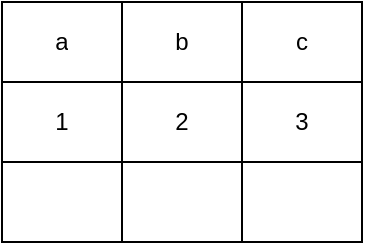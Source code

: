 <mxfile version="13.7.6" type="github">
  <diagram id="qV0q8ZnibLqjwUR9Dfzh" name="第 1 页">
    <mxGraphModel dx="868" dy="460" grid="1" gridSize="10" guides="1" tooltips="1" connect="1" arrows="1" fold="1" page="1" pageScale="1" pageWidth="827" pageHeight="1169" math="0" shadow="0">
      <root>
        <mxCell id="0" />
        <mxCell id="1" parent="0" />
        <mxCell id="e6OoVbAHYR_0-ptPogtA-1" value="" style="shape=table;html=1;whiteSpace=wrap;startSize=0;container=1;collapsible=0;childLayout=tableLayout;" vertex="1" parent="1">
          <mxGeometry x="200" y="720" width="180" height="120" as="geometry" />
        </mxCell>
        <mxCell id="e6OoVbAHYR_0-ptPogtA-2" value="" style="shape=partialRectangle;html=1;whiteSpace=wrap;collapsible=0;dropTarget=0;pointerEvents=0;fillColor=none;top=0;left=0;bottom=0;right=0;points=[[0,0.5],[1,0.5]];portConstraint=eastwest;" vertex="1" parent="e6OoVbAHYR_0-ptPogtA-1">
          <mxGeometry width="180" height="40" as="geometry" />
        </mxCell>
        <mxCell id="e6OoVbAHYR_0-ptPogtA-3" value="a" style="shape=partialRectangle;html=1;whiteSpace=wrap;connectable=0;fillColor=none;top=0;left=0;bottom=0;right=0;overflow=hidden;" vertex="1" parent="e6OoVbAHYR_0-ptPogtA-2">
          <mxGeometry width="60" height="40" as="geometry" />
        </mxCell>
        <mxCell id="e6OoVbAHYR_0-ptPogtA-4" value="b" style="shape=partialRectangle;html=1;whiteSpace=wrap;connectable=0;fillColor=none;top=0;left=0;bottom=0;right=0;overflow=hidden;" vertex="1" parent="e6OoVbAHYR_0-ptPogtA-2">
          <mxGeometry x="60" width="60" height="40" as="geometry" />
        </mxCell>
        <mxCell id="e6OoVbAHYR_0-ptPogtA-5" value="c" style="shape=partialRectangle;html=1;whiteSpace=wrap;connectable=0;fillColor=none;top=0;left=0;bottom=0;right=0;overflow=hidden;" vertex="1" parent="e6OoVbAHYR_0-ptPogtA-2">
          <mxGeometry x="120" width="60" height="40" as="geometry" />
        </mxCell>
        <mxCell id="e6OoVbAHYR_0-ptPogtA-6" value="" style="shape=partialRectangle;html=1;whiteSpace=wrap;collapsible=0;dropTarget=0;pointerEvents=0;fillColor=none;top=0;left=0;bottom=0;right=0;points=[[0,0.5],[1,0.5]];portConstraint=eastwest;" vertex="1" parent="e6OoVbAHYR_0-ptPogtA-1">
          <mxGeometry y="40" width="180" height="40" as="geometry" />
        </mxCell>
        <mxCell id="e6OoVbAHYR_0-ptPogtA-7" value="1" style="shape=partialRectangle;html=1;whiteSpace=wrap;connectable=0;fillColor=none;top=0;left=0;bottom=0;right=0;overflow=hidden;" vertex="1" parent="e6OoVbAHYR_0-ptPogtA-6">
          <mxGeometry width="60" height="40" as="geometry" />
        </mxCell>
        <mxCell id="e6OoVbAHYR_0-ptPogtA-8" value="2" style="shape=partialRectangle;html=1;whiteSpace=wrap;connectable=0;fillColor=none;top=0;left=0;bottom=0;right=0;overflow=hidden;" vertex="1" parent="e6OoVbAHYR_0-ptPogtA-6">
          <mxGeometry x="60" width="60" height="40" as="geometry" />
        </mxCell>
        <mxCell id="e6OoVbAHYR_0-ptPogtA-9" value="3" style="shape=partialRectangle;html=1;whiteSpace=wrap;connectable=0;fillColor=none;top=0;left=0;bottom=0;right=0;overflow=hidden;" vertex="1" parent="e6OoVbAHYR_0-ptPogtA-6">
          <mxGeometry x="120" width="60" height="40" as="geometry" />
        </mxCell>
        <mxCell id="e6OoVbAHYR_0-ptPogtA-10" value="" style="shape=partialRectangle;html=1;whiteSpace=wrap;collapsible=0;dropTarget=0;pointerEvents=0;fillColor=none;top=0;left=0;bottom=0;right=0;points=[[0,0.5],[1,0.5]];portConstraint=eastwest;" vertex="1" parent="e6OoVbAHYR_0-ptPogtA-1">
          <mxGeometry y="80" width="180" height="40" as="geometry" />
        </mxCell>
        <mxCell id="e6OoVbAHYR_0-ptPogtA-11" value="" style="shape=partialRectangle;html=1;whiteSpace=wrap;connectable=0;fillColor=none;top=0;left=0;bottom=0;right=0;overflow=hidden;" vertex="1" parent="e6OoVbAHYR_0-ptPogtA-10">
          <mxGeometry width="60" height="40" as="geometry" />
        </mxCell>
        <mxCell id="e6OoVbAHYR_0-ptPogtA-12" value="" style="shape=partialRectangle;html=1;whiteSpace=wrap;connectable=0;fillColor=none;top=0;left=0;bottom=0;right=0;overflow=hidden;" vertex="1" parent="e6OoVbAHYR_0-ptPogtA-10">
          <mxGeometry x="60" width="60" height="40" as="geometry" />
        </mxCell>
        <mxCell id="e6OoVbAHYR_0-ptPogtA-13" value="" style="shape=partialRectangle;html=1;whiteSpace=wrap;connectable=0;fillColor=none;top=0;left=0;bottom=0;right=0;overflow=hidden;" vertex="1" parent="e6OoVbAHYR_0-ptPogtA-10">
          <mxGeometry x="120" width="60" height="40" as="geometry" />
        </mxCell>
      </root>
    </mxGraphModel>
  </diagram>
</mxfile>
